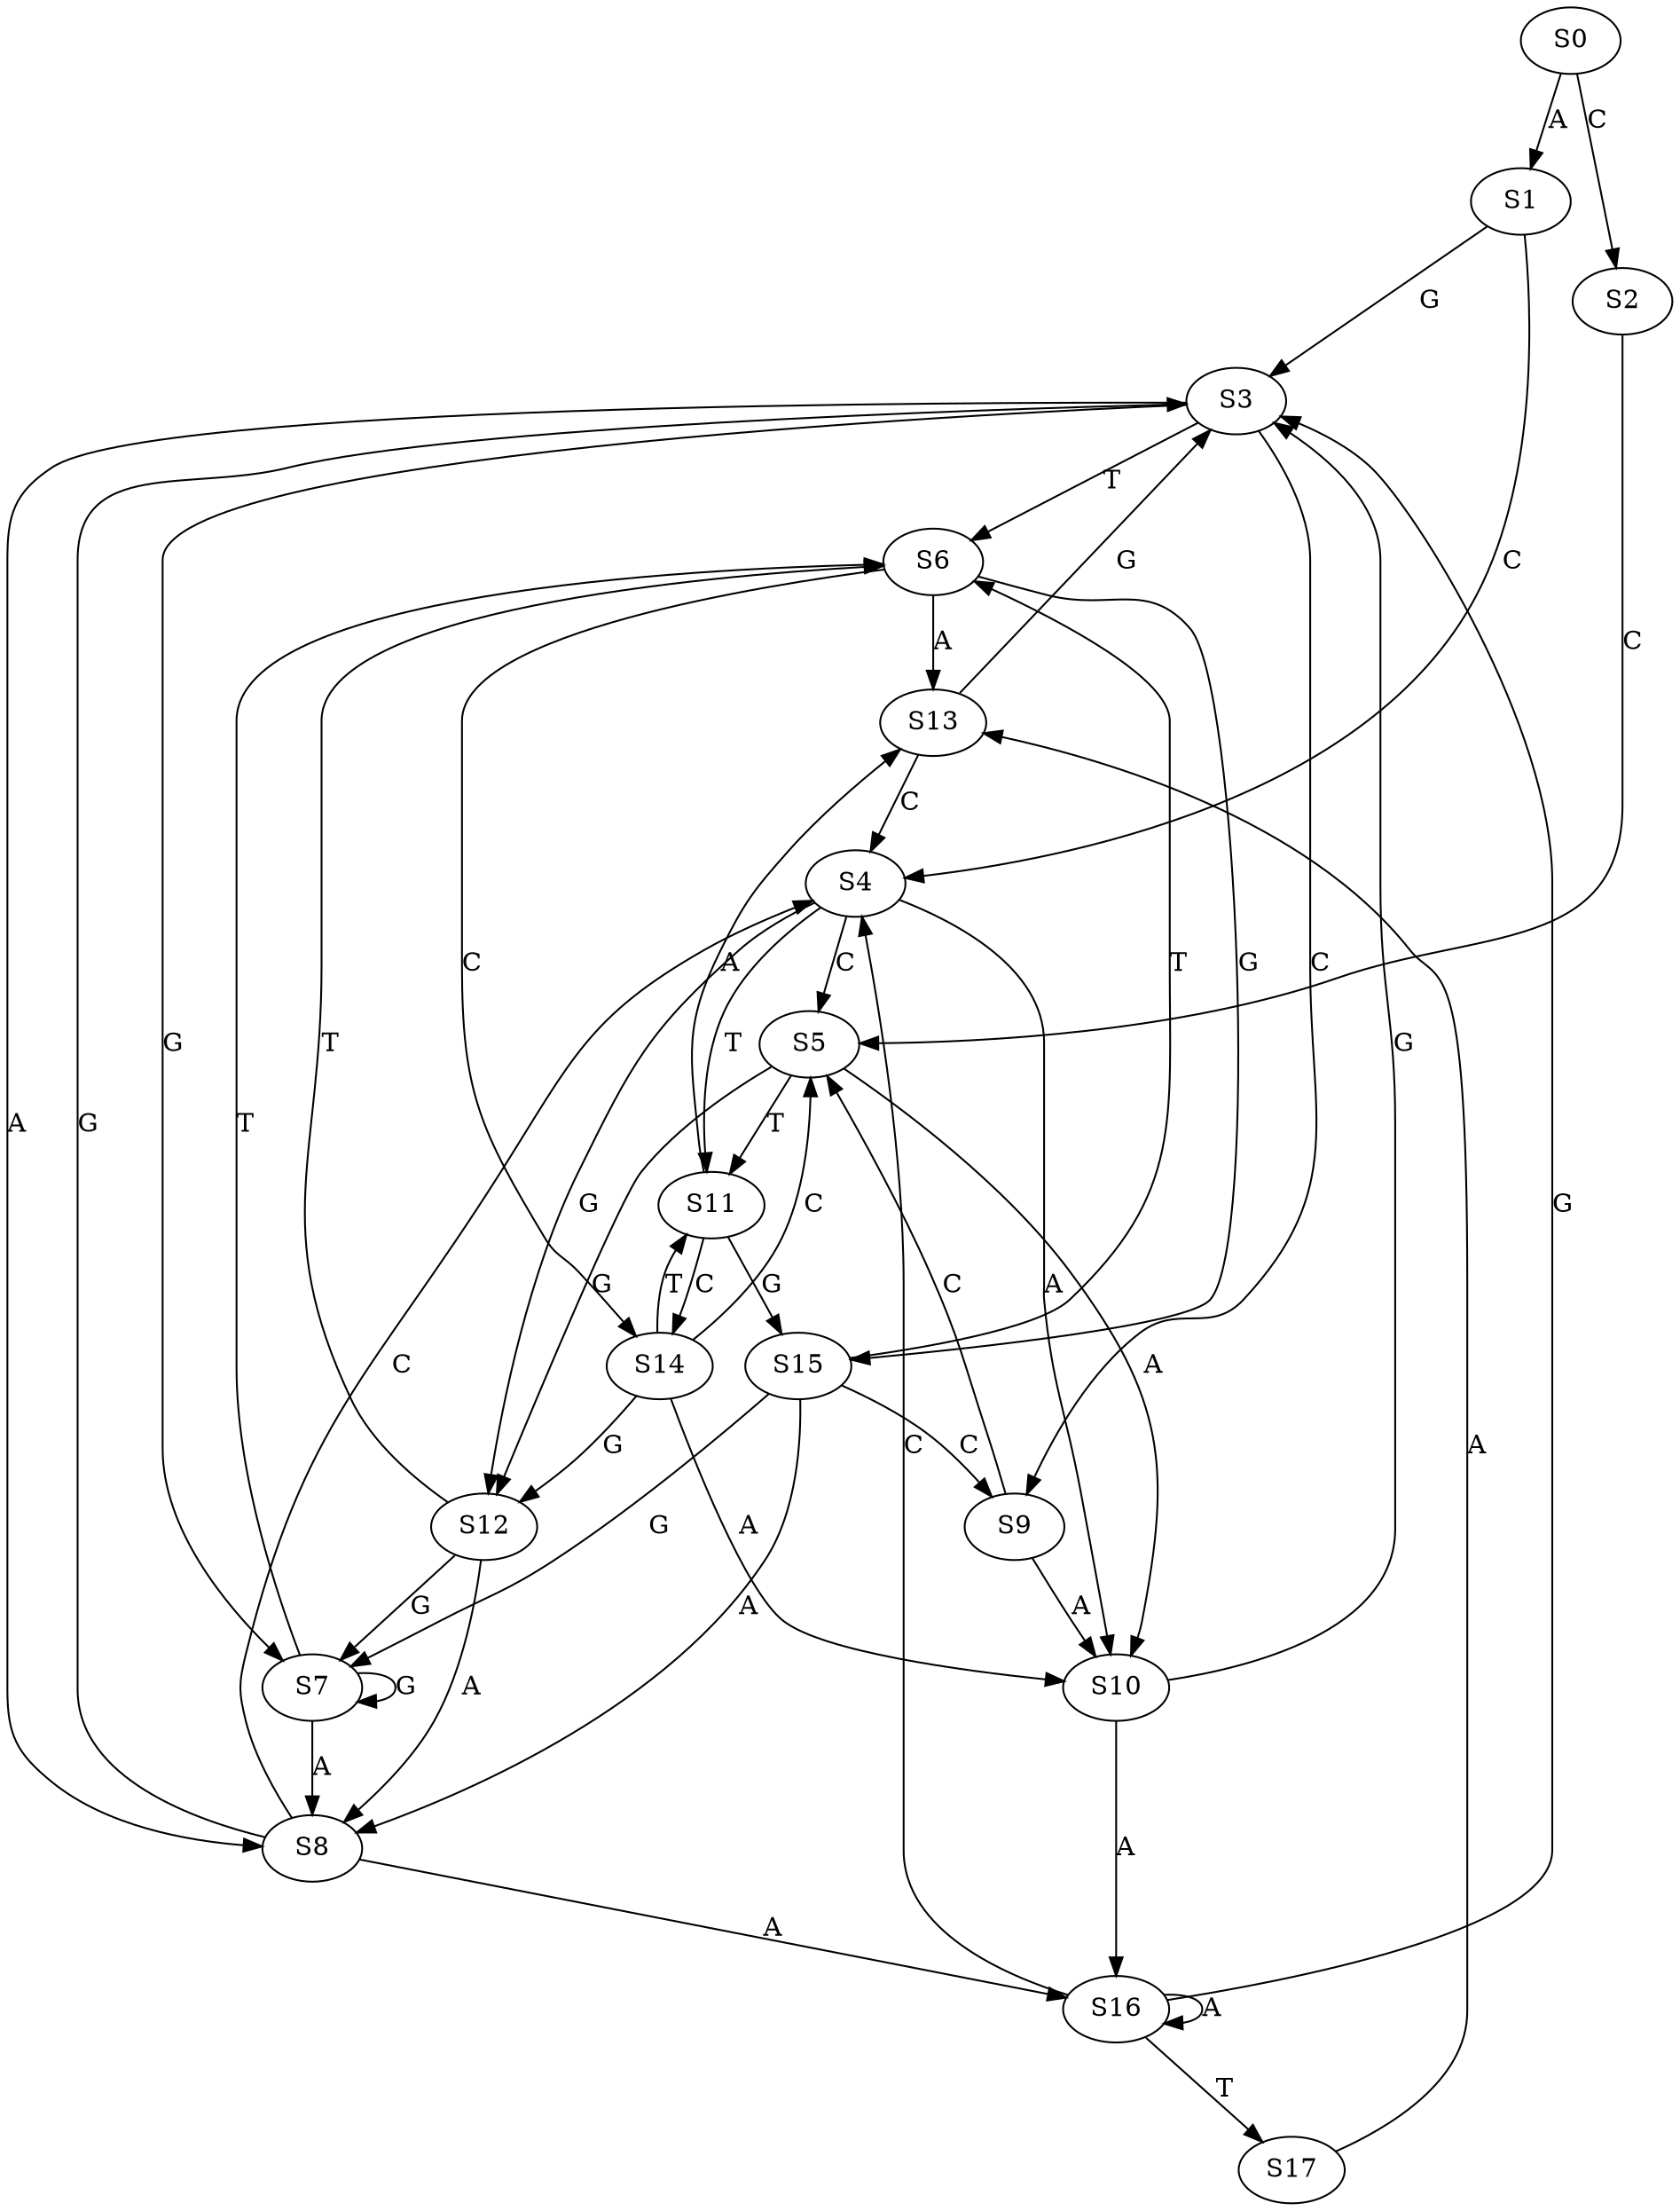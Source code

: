 strict digraph  {
	S0 -> S1 [ label = A ];
	S0 -> S2 [ label = C ];
	S1 -> S3 [ label = G ];
	S1 -> S4 [ label = C ];
	S2 -> S5 [ label = C ];
	S3 -> S6 [ label = T ];
	S3 -> S7 [ label = G ];
	S3 -> S8 [ label = A ];
	S3 -> S9 [ label = C ];
	S4 -> S10 [ label = A ];
	S4 -> S5 [ label = C ];
	S4 -> S11 [ label = T ];
	S4 -> S12 [ label = G ];
	S5 -> S10 [ label = A ];
	S5 -> S11 [ label = T ];
	S5 -> S12 [ label = G ];
	S6 -> S13 [ label = A ];
	S6 -> S14 [ label = C ];
	S6 -> S15 [ label = G ];
	S7 -> S8 [ label = A ];
	S7 -> S6 [ label = T ];
	S7 -> S7 [ label = G ];
	S8 -> S3 [ label = G ];
	S8 -> S16 [ label = A ];
	S8 -> S4 [ label = C ];
	S9 -> S5 [ label = C ];
	S9 -> S10 [ label = A ];
	S10 -> S3 [ label = G ];
	S10 -> S16 [ label = A ];
	S11 -> S15 [ label = G ];
	S11 -> S14 [ label = C ];
	S11 -> S13 [ label = A ];
	S12 -> S7 [ label = G ];
	S12 -> S6 [ label = T ];
	S12 -> S8 [ label = A ];
	S13 -> S3 [ label = G ];
	S13 -> S4 [ label = C ];
	S14 -> S11 [ label = T ];
	S14 -> S12 [ label = G ];
	S14 -> S10 [ label = A ];
	S14 -> S5 [ label = C ];
	S15 -> S8 [ label = A ];
	S15 -> S6 [ label = T ];
	S15 -> S7 [ label = G ];
	S15 -> S9 [ label = C ];
	S16 -> S17 [ label = T ];
	S16 -> S4 [ label = C ];
	S16 -> S3 [ label = G ];
	S16 -> S16 [ label = A ];
	S17 -> S13 [ label = A ];
}
